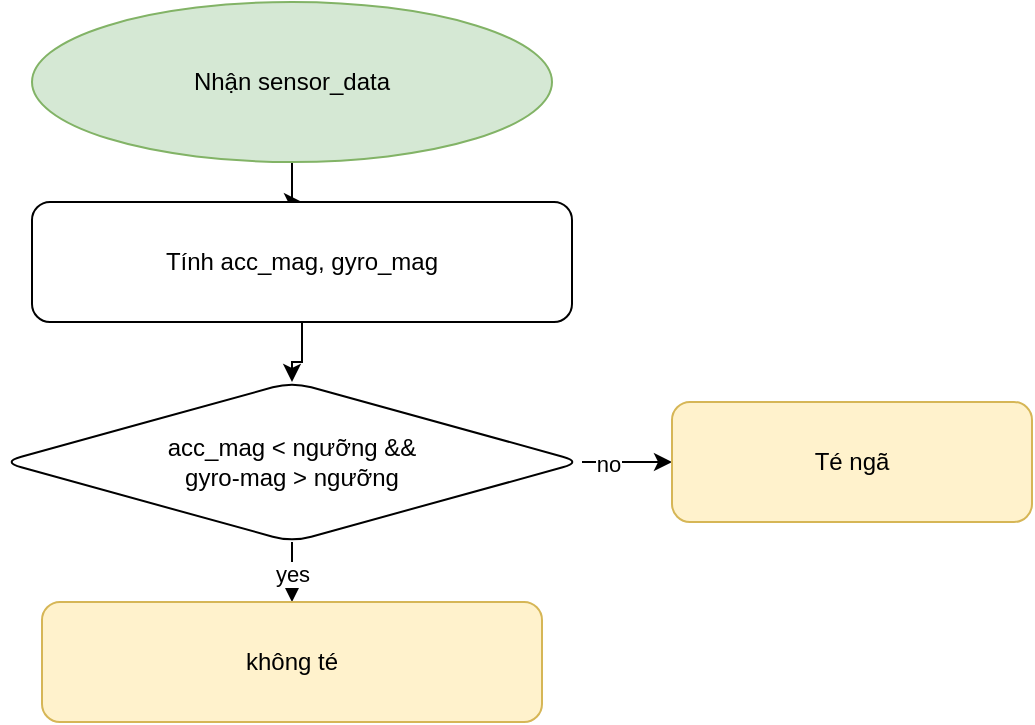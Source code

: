 <mxfile version="26.2.2">
  <diagram name="Page-1" id="wFkHyp61qeiP-Z15NRNa">
    <mxGraphModel dx="1028" dy="632" grid="1" gridSize="10" guides="1" tooltips="1" connect="1" arrows="1" fold="1" page="1" pageScale="1" pageWidth="850" pageHeight="1100" math="0" shadow="0">
      <root>
        <mxCell id="0" />
        <mxCell id="1" parent="0" />
        <mxCell id="p49CPGKA-X0RS1FkhEIu-7" value="" style="edgeStyle=orthogonalEdgeStyle;rounded=0;orthogonalLoop=1;jettySize=auto;html=1;" edge="1" parent="1" source="p49CPGKA-X0RS1FkhEIu-1" target="p49CPGKA-X0RS1FkhEIu-6">
          <mxGeometry relative="1" as="geometry" />
        </mxCell>
        <mxCell id="p49CPGKA-X0RS1FkhEIu-1" value="Nhận sensor_data" style="ellipse;whiteSpace=wrap;html=1;fillColor=#d5e8d4;strokeColor=#82b366;" vertex="1" parent="1">
          <mxGeometry x="90" y="160" width="260" height="80" as="geometry" />
        </mxCell>
        <mxCell id="p49CPGKA-X0RS1FkhEIu-9" value="" style="edgeStyle=orthogonalEdgeStyle;rounded=0;orthogonalLoop=1;jettySize=auto;html=1;" edge="1" parent="1" source="p49CPGKA-X0RS1FkhEIu-6" target="p49CPGKA-X0RS1FkhEIu-8">
          <mxGeometry relative="1" as="geometry" />
        </mxCell>
        <mxCell id="p49CPGKA-X0RS1FkhEIu-6" value="Tính acc_mag, gyro_mag" style="rounded=1;whiteSpace=wrap;html=1;" vertex="1" parent="1">
          <mxGeometry x="90" y="260" width="270" height="60" as="geometry" />
        </mxCell>
        <mxCell id="p49CPGKA-X0RS1FkhEIu-13" value="" style="edgeStyle=orthogonalEdgeStyle;rounded=0;orthogonalLoop=1;jettySize=auto;html=1;" edge="1" parent="1" source="p49CPGKA-X0RS1FkhEIu-8" target="p49CPGKA-X0RS1FkhEIu-12">
          <mxGeometry relative="1" as="geometry" />
        </mxCell>
        <mxCell id="p49CPGKA-X0RS1FkhEIu-16" value="yes" style="edgeLabel;html=1;align=center;verticalAlign=middle;resizable=0;points=[];" vertex="1" connectable="0" parent="p49CPGKA-X0RS1FkhEIu-13">
          <mxGeometry x="-0.383" relative="1" as="geometry">
            <mxPoint as="offset" />
          </mxGeometry>
        </mxCell>
        <mxCell id="p49CPGKA-X0RS1FkhEIu-14" value="" style="edgeStyle=orthogonalEdgeStyle;rounded=0;orthogonalLoop=1;jettySize=auto;html=1;" edge="1" parent="1" source="p49CPGKA-X0RS1FkhEIu-8" target="p49CPGKA-X0RS1FkhEIu-10">
          <mxGeometry relative="1" as="geometry" />
        </mxCell>
        <mxCell id="p49CPGKA-X0RS1FkhEIu-15" value="no" style="edgeLabel;html=1;align=center;verticalAlign=middle;resizable=0;points=[];" vertex="1" connectable="0" parent="p49CPGKA-X0RS1FkhEIu-14">
          <mxGeometry x="-0.429" y="-1" relative="1" as="geometry">
            <mxPoint as="offset" />
          </mxGeometry>
        </mxCell>
        <mxCell id="p49CPGKA-X0RS1FkhEIu-8" value="acc_mag &amp;lt; ngưỡng &amp;amp;&amp;amp;&lt;div&gt;gyro-mag &amp;gt; ngưỡng&lt;/div&gt;" style="rhombus;whiteSpace=wrap;html=1;rounded=1;" vertex="1" parent="1">
          <mxGeometry x="75" y="350" width="290" height="80" as="geometry" />
        </mxCell>
        <mxCell id="p49CPGKA-X0RS1FkhEIu-10" value="Té ngã" style="whiteSpace=wrap;html=1;rounded=1;fillColor=#fff2cc;strokeColor=#d6b656;" vertex="1" parent="1">
          <mxGeometry x="410" y="360" width="180" height="60" as="geometry" />
        </mxCell>
        <mxCell id="p49CPGKA-X0RS1FkhEIu-12" value="không té" style="rounded=1;whiteSpace=wrap;html=1;fillColor=#fff2cc;strokeColor=#d6b656;" vertex="1" parent="1">
          <mxGeometry x="95" y="460" width="250" height="60" as="geometry" />
        </mxCell>
      </root>
    </mxGraphModel>
  </diagram>
</mxfile>

